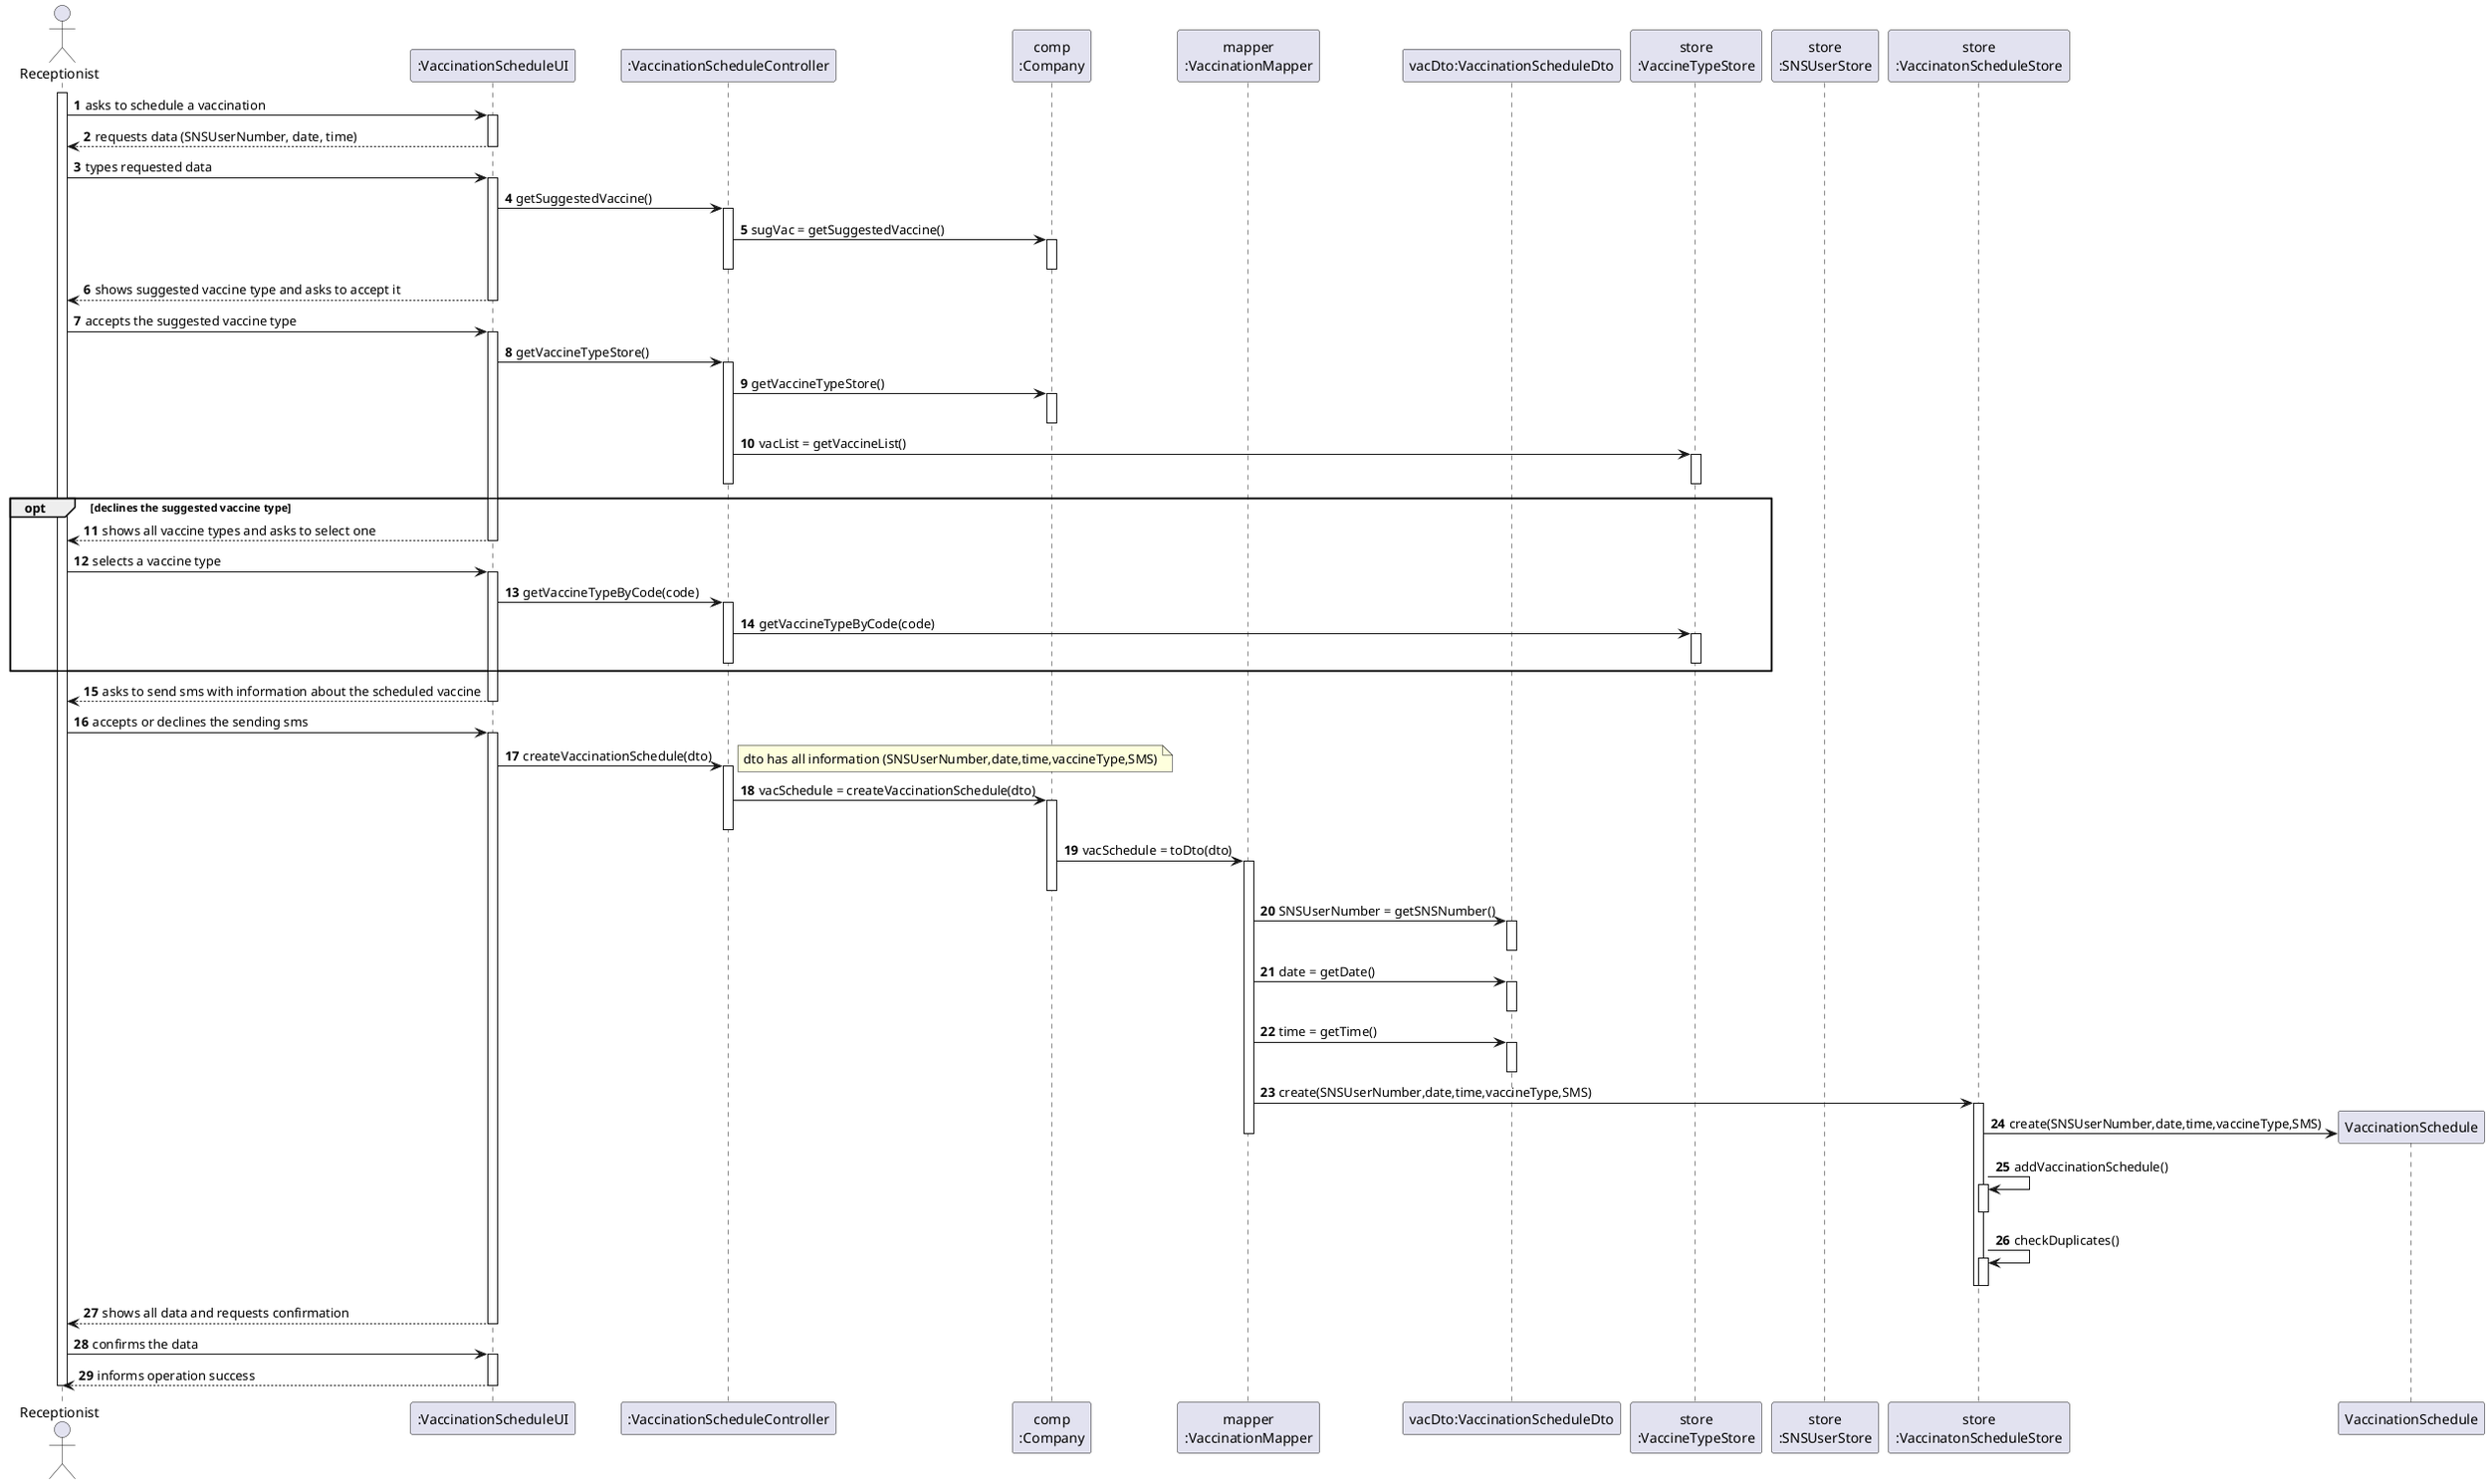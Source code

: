 @startuml US02_SD
autonumber
'hide footbox
actor "Receptionist" as RECEPT

participant ":VaccinationScheduleUI" as UI
participant ":VaccinationScheduleController" as CTRL
participant "comp\n:Company" as COMP
participant "mapper\n:VaccinationMapper" as MAPPER
participant "vacDto:VaccinationScheduleDto" as DTO
participant "store\n:VaccineTypeStore" as VACSTORE
participant "store\n:SNSUserStore" as SNSSTORE
participant "store\n:VaccinatonScheduleStore" as SCHESTORE

activate RECEPT
RECEPT -> UI : asks to schedule a vaccination
activate UI

UI --> RECEPT : requests data (SNSUserNumber, date, time)
deactivate UI

RECEPT -> UI : types requested data
activate UI

UI -> CTRL : getSuggestedVaccine()
activate CTRL

CTRL -> COMP : sugVac = getSuggestedVaccine()
activate COMP
deactivate CTRL
deactivate COMP

UI --> RECEPT : shows suggested vaccine type and asks to accept it
deactivate UI

RECEPT -> UI : accepts the suggested vaccine type
activate UI

UI -> CTRL : getVaccineTypeStore()
activate CTRL

CTRL -> COMP : getVaccineTypeStore()
activate COMP
deactivate COMP

CTRL -> VACSTORE : vacList = getVaccineList()
activate VACSTORE
deactivate VACSTORE
deactivate CTRL


opt declines the suggested vaccine type
UI --> RECEPT : shows all vaccine types and asks to select one
deactivate UI

RECEPT -> UI : selects a vaccine type
activate UI

UI -> CTRL : getVaccineTypeByCode(code)
activate CTRL

CTRL -> VACSTORE : getVaccineTypeByCode(code)
activate VACSTORE
deactivate VACSTORE
deactivate CTRL
end

UI --> RECEPT : asks to send sms with information about the scheduled vaccine
deactivate UI
RECEPT -> UI : accepts or declines the sending sms
activate UI

UI -> CTRL : createVaccinationSchedule(dto)
activate CTRL

note right 
dto has all information (SNSUserNumber,date,time,vaccineType,SMS)
end note
CTRL -> COMP : vacSchedule = createVaccinationSchedule(dto)
activate COMP
deactivate CTRL

COMP -> MAPPER : vacSchedule = toDto(dto)
activate MAPPER
deactivate COMP

MAPPER -> DTO : SNSUserNumber = getSNSNumber()
activate DTO
deactivate DTO

MAPPER -> DTO : date = getDate()
activate DTO
deactivate DTO

MAPPER -> DTO : time = getTime()
activate DTO
deactivate DTO
deactivate CTRL

MAPPER -> SCHESTORE : create(SNSUserNumber,date,time,vaccineType,SMS)
activate SCHESTORE

SCHESTORE -> VaccinationSchedule** : create(SNSUserNumber,date,time,vaccineType,SMS)
deactivate MAPPER

SCHESTORE -> SCHESTORE : addVaccinationSchedule()
activate SCHESTORE
deactivate SCHESTORE

SCHESTORE -> SCHESTORE : checkDuplicates()
activate SCHESTORE
deactivate SCHESTORE
deactivate SCHESTORE

UI --> RECEPT : shows all data and requests confirmation
deactivate UI
RECEPT -> UI : confirms the data
activate UI


UI --> RECEPT : informs operation success
deactivate UI

deactivate RECEPT

@enduml